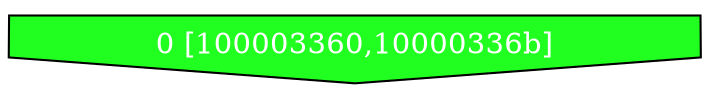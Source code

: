 diGraph hexdump{
	hexdump_0  [style=filled fillcolor="#20FF20" fontcolor="#ffffff" shape=invhouse label="0 [100003360,10000336b]"]


}
